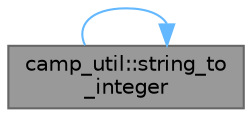 digraph "camp_util::string_to_integer"
{
 // LATEX_PDF_SIZE
  bgcolor="transparent";
  edge [fontname=Helvetica,fontsize=10,labelfontname=Helvetica,labelfontsize=10];
  node [fontname=Helvetica,fontsize=10,shape=box,height=0.2,width=0.4];
  rankdir="RL";
  Node1 [label="camp_util::string_to\l_integer",height=0.2,width=0.4,color="gray40", fillcolor="grey60", style="filled", fontcolor="black",tooltip="Convert a string to an integer."];
  Node1 -> Node1 [dir="back",color="steelblue1",style="solid"];
}
